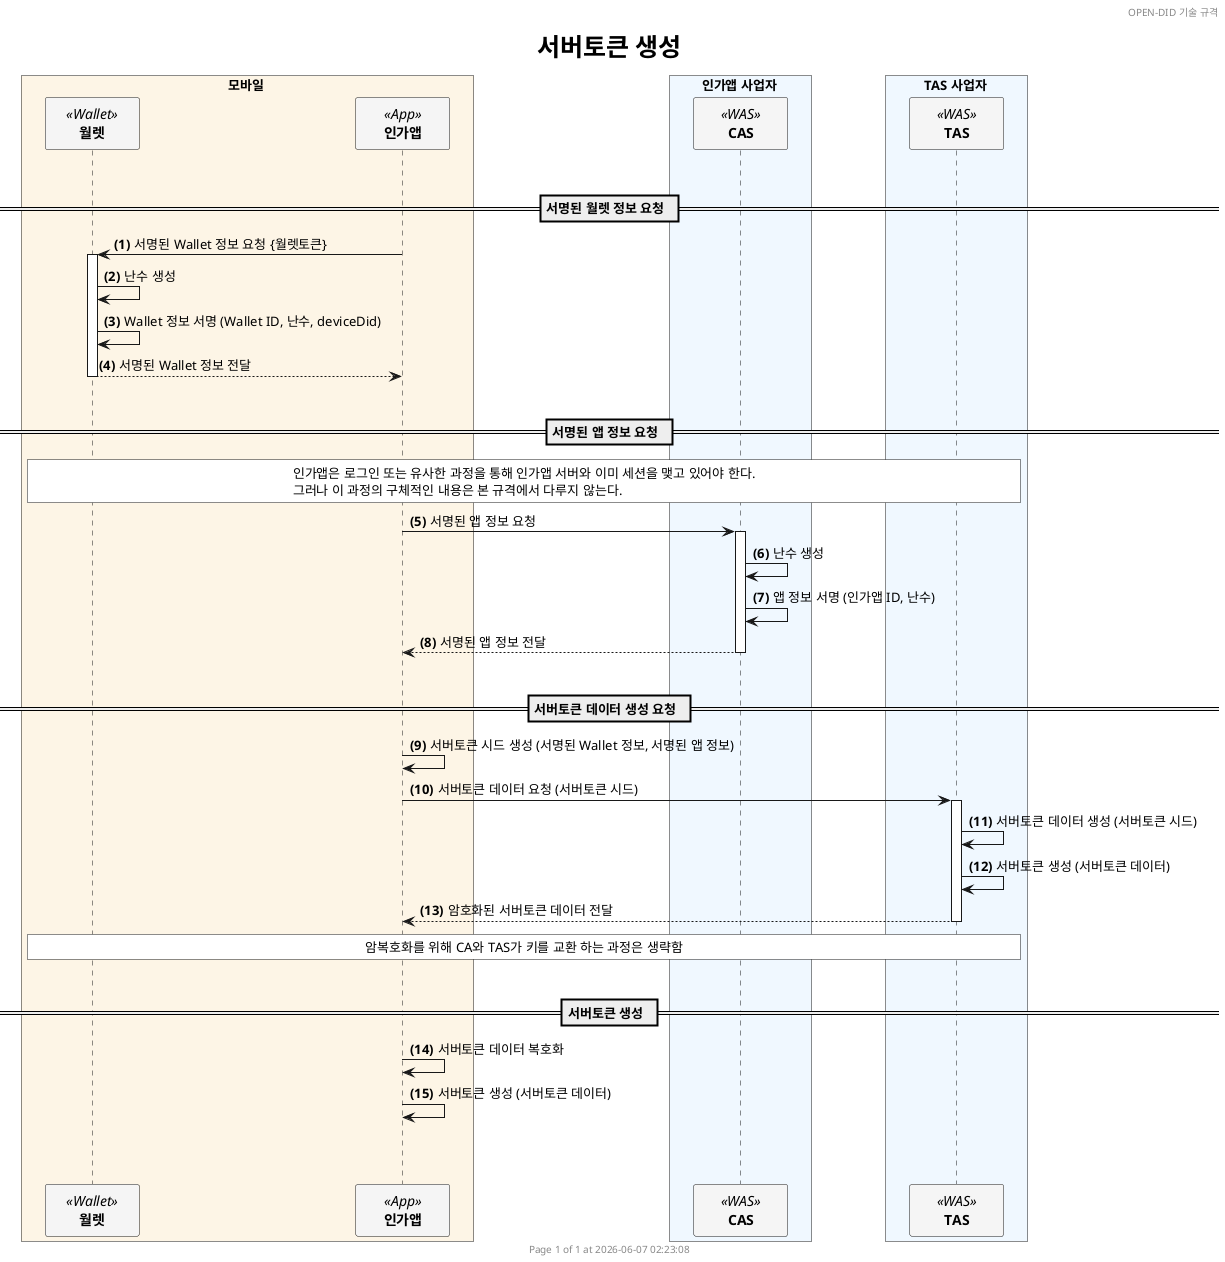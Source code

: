 @startuml issue_server_token_simple_ko

'- - - - - - - - - - - - - - - - - - - - - - - - - - - - - - - - - - - - - - - - - - - - - - - - - - - - - - - - - - -
' 설정
'- - - - - - - - - - - - - - - - - - - - - - - - - - - - - - - - - - - - - - - - - - - - - - - - - - - - - - - - - - -
'=== Header and Footer ===
header OPEN-DID 기술 규격
footer
  	Page %page% of %lastpage% at %date("yyyy-MM-dd hh:mm:ss")
end footer

'=== 제목 ===
title
	<size:25>서버토큰 생성</size>
end title

'=== 옵션 ===
autonumber "<b>(#)</b>"

'=== Panticipants ===
skinparam ParticipantPadding 20
skinparam BoxPadding 20
skinparam MaxMessageSize 500
skinparam MinClassWidth 80

box 모바일 #OldLace
    participant "**월렛**" as WALLET <<Wallet>> #WhiteSmoke
    participant "**인가앱**" as CA <<App>> #WhiteSmoke    
end box

box 인가앱 사업자 #AliceBlue
    participant "**CAS**" as CAS <<WAS>> #WhiteSmoke
end box

box TAS 사업자 #AliceBlue
    participant "**TAS**" as TAS <<WAS>> #WhiteSmoke
end box

'- - - - - - - - - - - - - - - - - - - - - - - - - - - - - - - - - - - - - - - - - - - - - - - - - - - - - - - - - - -
' 상수
'- - - - - - - - - - - - - - - - - - - - - - - - - - - - - - - - - - - - - - - - - - - - - - - - - - - - - - - - - - -
!$refdoc = "별도 문서 참조"
!$doc = "데이터명세 문서 참조"

'- - - - - - - - - - - - - - - - - - - - - - - - - - - - - - - - - - - - - - - - - - - - - - - - - - - - - - - - - - -
' 내용
'- - - - - - - - - - - - - - - - - - - - - - - - - - - - - - - - - - - - - - - - - - - - - - - - - - - - - - - - - - -
|||

== 서명된 월렛 정보 요청  ==
CA -> WALLET ++ : 서명된 Wallet 정보 요청 {월렛토큰}
WALLET -> WALLET: 난수 생성
WALLET -> WALLET : Wallet 정보 서명 (Wallet ID, 난수, deviceDid)
WALLET --> CA--: 서명된 Wallet 정보 전달

|||
== 서명된 앱 정보 요청  ==
rnote across #white
    인가앱은 로그인 또는 유사한 과정을 통해 인가앱 서버와 이미 세션을 맺고 있어야 한다.
    그러나 이 과정의 구체적인 내용은 본 규격에서 다루지 않는다.
end note

CA -> CAS ++ : 서명된 앱 정보 요청
CAS -> CAS : 난수 생성
CAS -> CAS : 앱 정보 서명 (인가앱 ID, 난수)
CAS --> CA--: 서명된 앱 정보 전달

|||
== 서버토큰 데이터 생성 요청  ==
CA -> CA: 서버토큰 시드 생성 (서명된 Wallet 정보, 서명된 앱 정보)

CA -> TAS++ : 서버토큰 데이터 요청 (서버토큰 시드)
TAS -> TAS: 서버토큰 데이터 생성 (서버토큰 시드)
TAS -> TAS: 서버토큰 생성 (서버토큰 데이터)
TAS --> CA--: 암호화된 서버토큰 데이터 전달

rnote across #white
    암복호화를 위해 CA와 TAS가 키를 교환 하는 과정은 생략함
end note

|||
== 서버토큰 생성  ==
CA -> CA: 서버토큰 데이터 복호화
CA -> CA: 서버토큰 생성 (서버토큰 데이터)

|||
|||
@enduml

